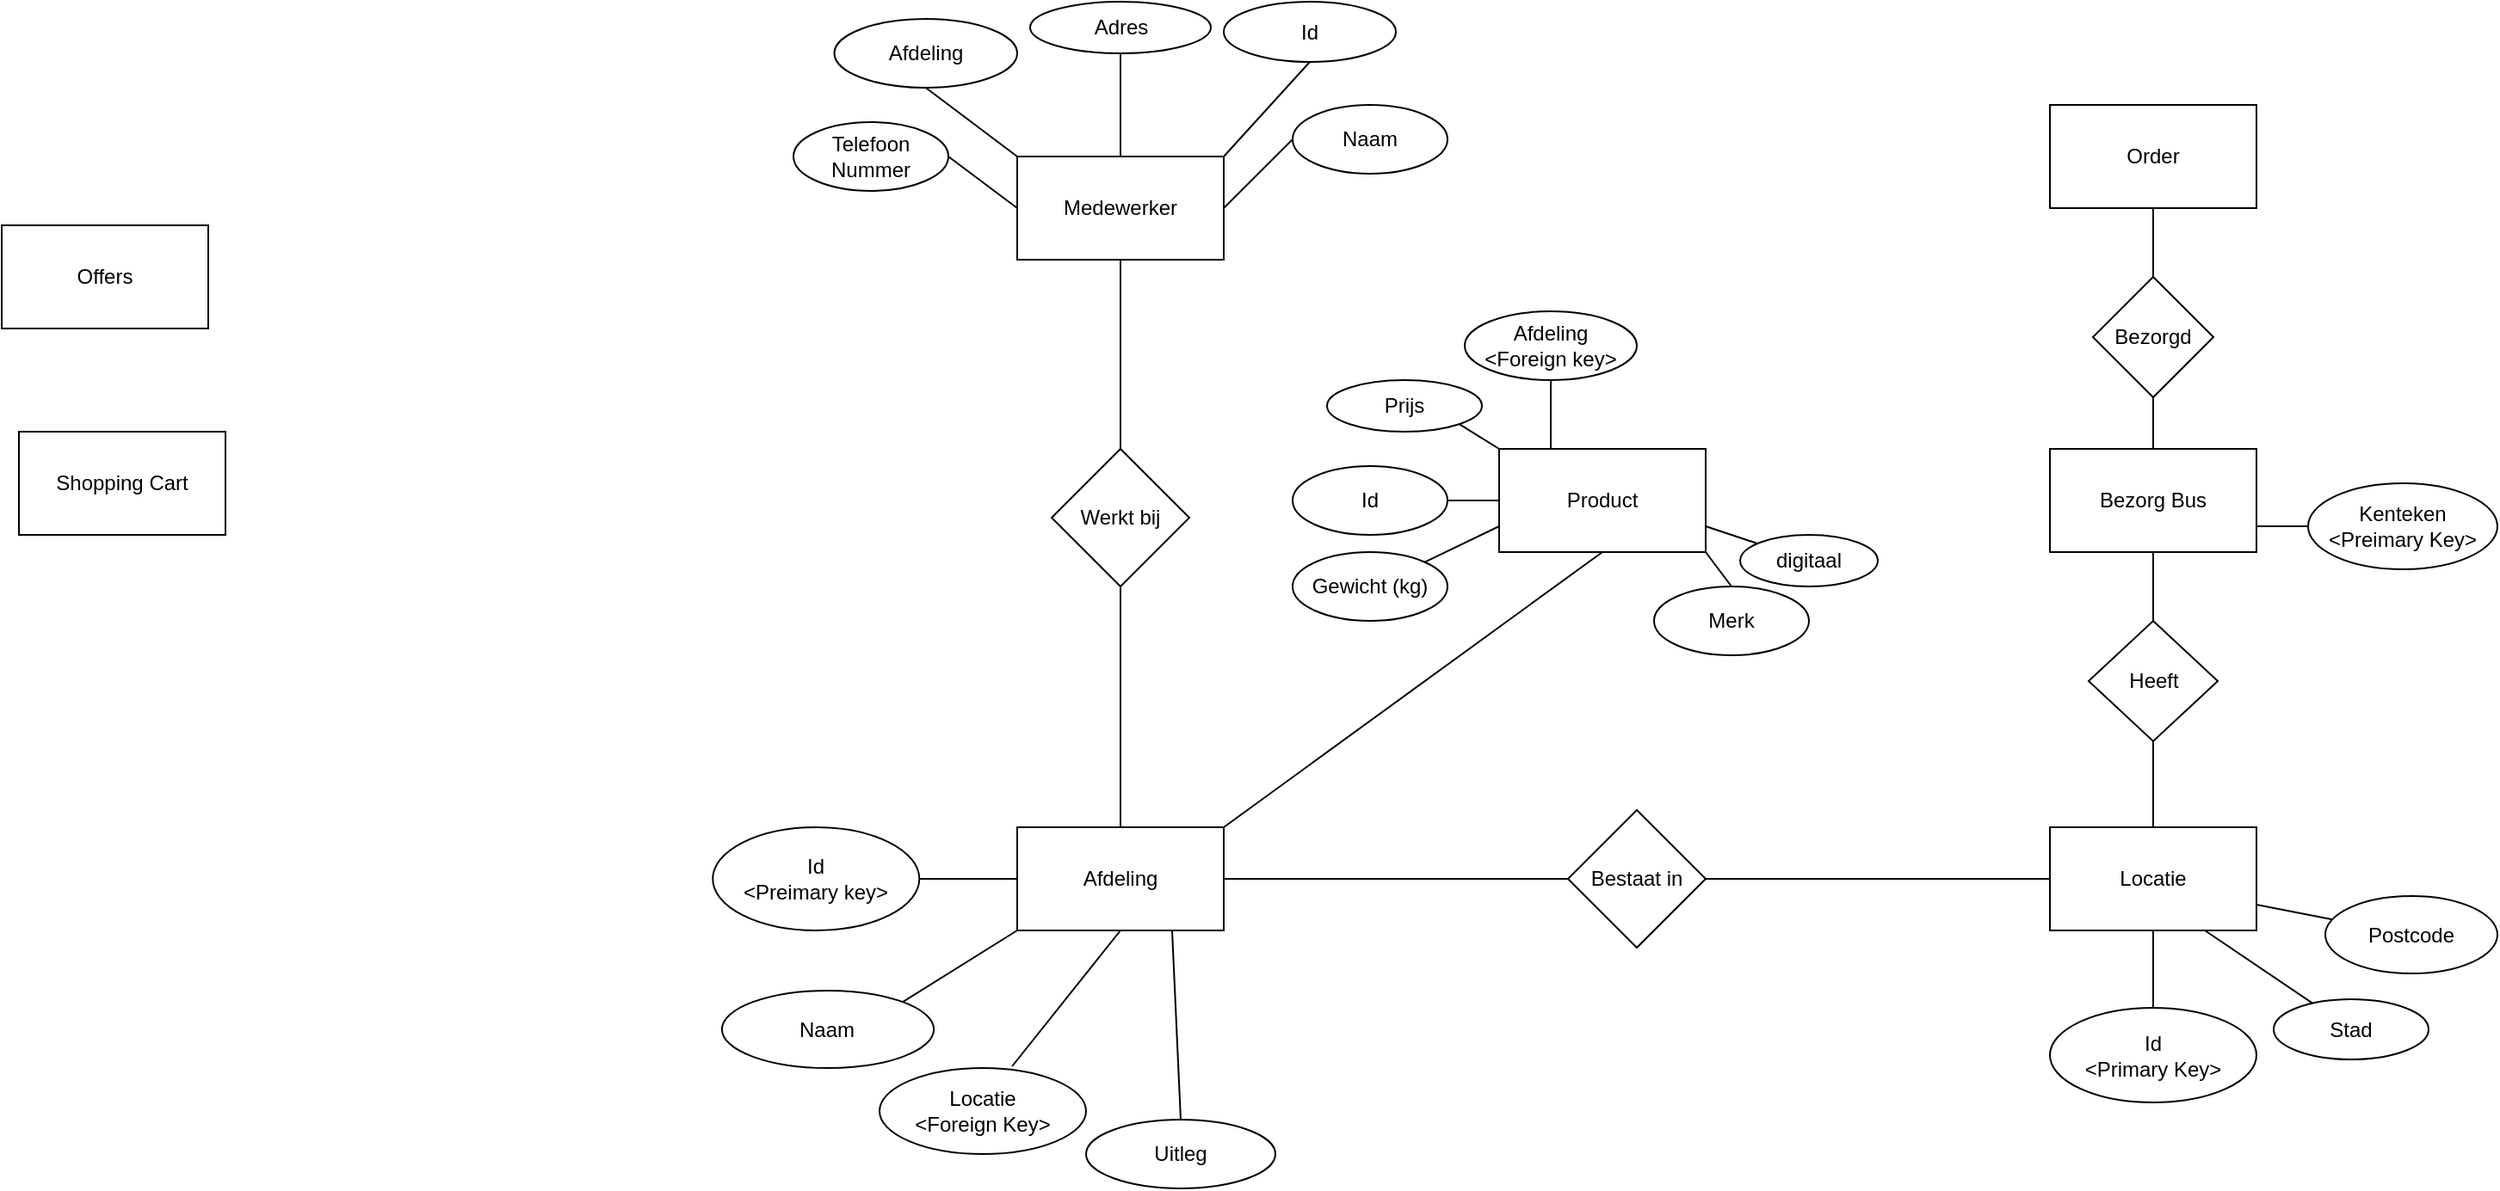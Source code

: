 <mxfile version="15.5.9" type="github">
  <diagram id="R2lEEEUBdFMjLlhIrx00" name="Page-1">
    <mxGraphModel dx="1426" dy="705" grid="1" gridSize="10" guides="1" tooltips="1" connect="1" arrows="1" fold="1" page="1" pageScale="1" pageWidth="850" pageHeight="1100" math="0" shadow="0" extFonts="Permanent Marker^https://fonts.googleapis.com/css?family=Permanent+Marker">
      <root>
        <mxCell id="0" />
        <mxCell id="1" parent="0" />
        <mxCell id="D_9kCcDNiqpMiPCQ59RG-1" value="Product" style="rounded=0;whiteSpace=wrap;html=1;" parent="1" vertex="1">
          <mxGeometry x="1070" y="260" width="120" height="60" as="geometry" />
        </mxCell>
        <mxCell id="D_9kCcDNiqpMiPCQ59RG-2" value="Bezorg Bus" style="rounded=0;whiteSpace=wrap;html=1;" parent="1" vertex="1">
          <mxGeometry x="1390" y="260" width="120" height="60" as="geometry" />
        </mxCell>
        <mxCell id="D_9kCcDNiqpMiPCQ59RG-3" value="Offers" style="rounded=0;whiteSpace=wrap;html=1;" parent="1" vertex="1">
          <mxGeometry x="200" y="130" width="120" height="60" as="geometry" />
        </mxCell>
        <mxCell id="D_9kCcDNiqpMiPCQ59RG-7" value="Order" style="rounded=0;whiteSpace=wrap;html=1;" parent="1" vertex="1">
          <mxGeometry x="1390" y="60" width="120" height="60" as="geometry" />
        </mxCell>
        <mxCell id="D_9kCcDNiqpMiPCQ59RG-8" value="Medewerker" style="rounded=0;whiteSpace=wrap;html=1;" parent="1" vertex="1">
          <mxGeometry x="790" y="90" width="120" height="60" as="geometry" />
        </mxCell>
        <mxCell id="D_9kCcDNiqpMiPCQ59RG-9" value="Locatie" style="rounded=0;whiteSpace=wrap;html=1;" parent="1" vertex="1">
          <mxGeometry x="1390" y="480" width="120" height="60" as="geometry" />
        </mxCell>
        <mxCell id="D_9kCcDNiqpMiPCQ59RG-10" value="Afdeling" style="rounded=0;whiteSpace=wrap;html=1;" parent="1" vertex="1">
          <mxGeometry x="790" y="480" width="120" height="60" as="geometry" />
        </mxCell>
        <mxCell id="D_9kCcDNiqpMiPCQ59RG-11" value="Shopping Cart" style="rounded=0;whiteSpace=wrap;html=1;" parent="1" vertex="1">
          <mxGeometry x="210" y="250" width="120" height="60" as="geometry" />
        </mxCell>
        <mxCell id="YaDthRep-Ik-A5Df_dVy-1" value="Naam" style="ellipse;whiteSpace=wrap;html=1;rounded=0;" vertex="1" parent="1">
          <mxGeometry x="950" y="60" width="90" height="40" as="geometry" />
        </mxCell>
        <mxCell id="YaDthRep-Ik-A5Df_dVy-3" value="Adres" style="ellipse;whiteSpace=wrap;html=1;rounded=0;" vertex="1" parent="1">
          <mxGeometry x="797.5" width="105" height="30" as="geometry" />
        </mxCell>
        <mxCell id="YaDthRep-Ik-A5Df_dVy-5" value="Telefoon Nummer" style="ellipse;whiteSpace=wrap;html=1;rounded=0;" vertex="1" parent="1">
          <mxGeometry x="660" y="70" width="90" height="40" as="geometry" />
        </mxCell>
        <mxCell id="YaDthRep-Ik-A5Df_dVy-8" value="Werkt bij" style="rhombus;whiteSpace=wrap;html=1;rounded=0;" vertex="1" parent="1">
          <mxGeometry x="810" y="260" width="80" height="80" as="geometry" />
        </mxCell>
        <mxCell id="YaDthRep-Ik-A5Df_dVy-12" value="Id" style="ellipse;whiteSpace=wrap;html=1;" vertex="1" parent="1">
          <mxGeometry x="910" width="100" height="35" as="geometry" />
        </mxCell>
        <mxCell id="YaDthRep-Ik-A5Df_dVy-13" value="Uitleg" style="ellipse;whiteSpace=wrap;html=1;rounded=0;" vertex="1" parent="1">
          <mxGeometry x="830" y="650" width="110" height="40" as="geometry" />
        </mxCell>
        <mxCell id="YaDthRep-Ik-A5Df_dVy-18" value="Naam" style="ellipse;whiteSpace=wrap;html=1;rounded=0;" vertex="1" parent="1">
          <mxGeometry x="618.45" y="575" width="123.12" height="45" as="geometry" />
        </mxCell>
        <mxCell id="YaDthRep-Ik-A5Df_dVy-20" value="Id&lt;br&gt;&amp;lt;Preimary key&amp;gt;" style="ellipse;whiteSpace=wrap;html=1;rounded=0;" vertex="1" parent="1">
          <mxGeometry x="613.13" y="480" width="120" height="60" as="geometry" />
        </mxCell>
        <mxCell id="YaDthRep-Ik-A5Df_dVy-23" value="Locatie&lt;br&gt;&amp;lt;Foreign Key&amp;gt;" style="ellipse;whiteSpace=wrap;html=1;" vertex="1" parent="1">
          <mxGeometry x="710" y="620" width="120" height="50" as="geometry" />
        </mxCell>
        <mxCell id="YaDthRep-Ik-A5Df_dVy-24" value="" style="endArrow=none;html=1;rounded=0;entryX=0.5;entryY=1;entryDx=0;entryDy=0;exitX=0.5;exitY=0;exitDx=0;exitDy=0;" edge="1" parent="1" source="YaDthRep-Ik-A5Df_dVy-8" target="D_9kCcDNiqpMiPCQ59RG-8">
          <mxGeometry width="50" height="50" relative="1" as="geometry">
            <mxPoint x="810" y="360" as="sourcePoint" />
            <mxPoint x="850" y="280" as="targetPoint" />
          </mxGeometry>
        </mxCell>
        <mxCell id="YaDthRep-Ik-A5Df_dVy-27" value="Afdeling" style="ellipse;whiteSpace=wrap;html=1;" vertex="1" parent="1">
          <mxGeometry x="683.75" y="10" width="106.25" height="40" as="geometry" />
        </mxCell>
        <mxCell id="YaDthRep-Ik-A5Df_dVy-28" value="" style="endArrow=none;html=1;rounded=0;entryX=0.5;entryY=1;entryDx=0;entryDy=0;exitX=0;exitY=0;exitDx=0;exitDy=0;" edge="1" parent="1" source="D_9kCcDNiqpMiPCQ59RG-8" target="YaDthRep-Ik-A5Df_dVy-27">
          <mxGeometry width="50" height="50" relative="1" as="geometry">
            <mxPoint x="580" y="260" as="sourcePoint" />
            <mxPoint x="630" y="210" as="targetPoint" />
          </mxGeometry>
        </mxCell>
        <mxCell id="YaDthRep-Ik-A5Df_dVy-29" value="" style="endArrow=none;html=1;rounded=0;entryX=1;entryY=0.5;entryDx=0;entryDy=0;exitX=0;exitY=0.5;exitDx=0;exitDy=0;" edge="1" parent="1" source="D_9kCcDNiqpMiPCQ59RG-8" target="YaDthRep-Ik-A5Df_dVy-5">
          <mxGeometry width="50" height="50" relative="1" as="geometry">
            <mxPoint x="800" y="100" as="sourcePoint" />
            <mxPoint x="690.005" y="45" as="targetPoint" />
          </mxGeometry>
        </mxCell>
        <mxCell id="YaDthRep-Ik-A5Df_dVy-30" value="" style="endArrow=none;html=1;rounded=0;entryX=1;entryY=0.5;entryDx=0;entryDy=0;exitX=0;exitY=0.5;exitDx=0;exitDy=0;" edge="1" parent="1" source="YaDthRep-Ik-A5Df_dVy-1" target="D_9kCcDNiqpMiPCQ59RG-8">
          <mxGeometry width="50" height="50" relative="1" as="geometry">
            <mxPoint x="1019.99" y="175" as="sourcePoint" />
            <mxPoint x="909.995" y="120" as="targetPoint" />
          </mxGeometry>
        </mxCell>
        <mxCell id="YaDthRep-Ik-A5Df_dVy-31" value="" style="endArrow=none;html=1;rounded=0;entryX=1;entryY=0;entryDx=0;entryDy=0;exitX=0.5;exitY=1;exitDx=0;exitDy=0;" edge="1" parent="1" source="YaDthRep-Ik-A5Df_dVy-12" target="D_9kCcDNiqpMiPCQ59RG-8">
          <mxGeometry width="50" height="50" relative="1" as="geometry">
            <mxPoint x="820" y="120" as="sourcePoint" />
            <mxPoint x="710.005" y="65" as="targetPoint" />
          </mxGeometry>
        </mxCell>
        <mxCell id="YaDthRep-Ik-A5Df_dVy-35" value="" style="endArrow=none;html=1;rounded=0;entryX=0.5;entryY=1;entryDx=0;entryDy=0;exitX=0.5;exitY=0;exitDx=0;exitDy=0;" edge="1" parent="1" source="D_9kCcDNiqpMiPCQ59RG-8" target="YaDthRep-Ik-A5Df_dVy-3">
          <mxGeometry width="50" height="50" relative="1" as="geometry">
            <mxPoint x="830" y="130" as="sourcePoint" />
            <mxPoint x="720.005" y="75" as="targetPoint" />
          </mxGeometry>
        </mxCell>
        <mxCell id="YaDthRep-Ik-A5Df_dVy-36" value="" style="endArrow=none;html=1;rounded=0;entryX=0.5;entryY=1;entryDx=0;entryDy=0;exitX=0.5;exitY=0;exitDx=0;exitDy=0;" edge="1" parent="1" source="D_9kCcDNiqpMiPCQ59RG-10" target="YaDthRep-Ik-A5Df_dVy-8">
          <mxGeometry width="50" height="50" relative="1" as="geometry">
            <mxPoint x="860" y="350" as="sourcePoint" />
            <mxPoint x="860" y="290" as="targetPoint" />
          </mxGeometry>
        </mxCell>
        <mxCell id="YaDthRep-Ik-A5Df_dVy-37" value="" style="endArrow=none;html=1;rounded=0;entryX=0.5;entryY=0;entryDx=0;entryDy=0;exitX=0.75;exitY=1;exitDx=0;exitDy=0;" edge="1" parent="1" source="D_9kCcDNiqpMiPCQ59RG-10" target="YaDthRep-Ik-A5Df_dVy-13">
          <mxGeometry width="50" height="50" relative="1" as="geometry">
            <mxPoint x="870" y="360" as="sourcePoint" />
            <mxPoint x="870" y="300" as="targetPoint" />
          </mxGeometry>
        </mxCell>
        <mxCell id="YaDthRep-Ik-A5Df_dVy-38" value="" style="endArrow=none;html=1;rounded=0;entryX=0.5;entryY=1;entryDx=0;entryDy=0;exitX=0.642;exitY=-0.02;exitDx=0;exitDy=0;exitPerimeter=0;" edge="1" parent="1" source="YaDthRep-Ik-A5Df_dVy-23" target="D_9kCcDNiqpMiPCQ59RG-10">
          <mxGeometry width="50" height="50" relative="1" as="geometry">
            <mxPoint x="880" y="370" as="sourcePoint" />
            <mxPoint x="880" y="310" as="targetPoint" />
          </mxGeometry>
        </mxCell>
        <mxCell id="YaDthRep-Ik-A5Df_dVy-39" value="" style="endArrow=none;html=1;rounded=0;entryX=0;entryY=1;entryDx=0;entryDy=0;exitX=1;exitY=0;exitDx=0;exitDy=0;" edge="1" parent="1" source="YaDthRep-Ik-A5Df_dVy-18" target="D_9kCcDNiqpMiPCQ59RG-10">
          <mxGeometry width="50" height="50" relative="1" as="geometry">
            <mxPoint x="890" y="380" as="sourcePoint" />
            <mxPoint x="890" y="320" as="targetPoint" />
          </mxGeometry>
        </mxCell>
        <mxCell id="YaDthRep-Ik-A5Df_dVy-40" value="" style="endArrow=none;html=1;rounded=0;entryX=1;entryY=0.5;entryDx=0;entryDy=0;exitX=0;exitY=0.5;exitDx=0;exitDy=0;" edge="1" parent="1" source="D_9kCcDNiqpMiPCQ59RG-10" target="YaDthRep-Ik-A5Df_dVy-20">
          <mxGeometry width="50" height="50" relative="1" as="geometry">
            <mxPoint x="900" y="390" as="sourcePoint" />
            <mxPoint x="900" y="330" as="targetPoint" />
          </mxGeometry>
        </mxCell>
        <mxCell id="YaDthRep-Ik-A5Df_dVy-41" value="Id&lt;br&gt;&amp;lt;Primary Key&amp;gt;" style="ellipse;whiteSpace=wrap;html=1;rounded=0;" vertex="1" parent="1">
          <mxGeometry x="1390" y="585" width="120" height="55" as="geometry" />
        </mxCell>
        <mxCell id="YaDthRep-Ik-A5Df_dVy-43" value="" style="endArrow=none;html=1;rounded=0;exitX=1;exitY=0.5;exitDx=0;exitDy=0;startArrow=none;" edge="1" parent="1" source="YaDthRep-Ik-A5Df_dVy-44">
          <mxGeometry width="50" height="50" relative="1" as="geometry">
            <mxPoint x="1180" y="420" as="sourcePoint" />
            <mxPoint x="1170" y="510" as="targetPoint" />
          </mxGeometry>
        </mxCell>
        <mxCell id="YaDthRep-Ik-A5Df_dVy-45" value="" style="endArrow=none;html=1;rounded=0;entryX=0;entryY=0.5;entryDx=0;entryDy=0;exitX=1;exitY=0.5;exitDx=0;exitDy=0;" edge="1" parent="1" source="YaDthRep-Ik-A5Df_dVy-44" target="D_9kCcDNiqpMiPCQ59RG-9">
          <mxGeometry width="50" height="50" relative="1" as="geometry">
            <mxPoint x="1180" y="420" as="sourcePoint" />
            <mxPoint x="1230" y="370" as="targetPoint" />
          </mxGeometry>
        </mxCell>
        <mxCell id="YaDthRep-Ik-A5Df_dVy-44" value="Bestaat in" style="rhombus;whiteSpace=wrap;html=1;" vertex="1" parent="1">
          <mxGeometry x="1110" y="470" width="80" height="80" as="geometry" />
        </mxCell>
        <mxCell id="YaDthRep-Ik-A5Df_dVy-46" value="" style="endArrow=none;html=1;rounded=0;exitX=1;exitY=0.5;exitDx=0;exitDy=0;" edge="1" parent="1" source="D_9kCcDNiqpMiPCQ59RG-10" target="YaDthRep-Ik-A5Df_dVy-44">
          <mxGeometry width="50" height="50" relative="1" as="geometry">
            <mxPoint x="910" y="510" as="sourcePoint" />
            <mxPoint x="990" y="510" as="targetPoint" />
          </mxGeometry>
        </mxCell>
        <mxCell id="YaDthRep-Ik-A5Df_dVy-48" value="" style="endArrow=none;html=1;rounded=0;exitX=1;exitY=0.5;exitDx=0;exitDy=0;startArrow=none;entryX=1;entryY=0.5;entryDx=0;entryDy=0;" edge="1" parent="1" source="YaDthRep-Ik-A5Df_dVy-50" target="YaDthRep-Ik-A5Df_dVy-50">
          <mxGeometry width="50" height="50" relative="1" as="geometry">
            <mxPoint x="1360" y="310" as="sourcePoint" />
            <mxPoint x="1370" y="400" as="targetPoint" />
          </mxGeometry>
        </mxCell>
        <mxCell id="YaDthRep-Ik-A5Df_dVy-49" value="" style="endArrow=none;html=1;rounded=0;entryX=0.5;entryY=1;entryDx=0;entryDy=0;exitX=0.5;exitY=0;exitDx=0;exitDy=0;" edge="1" parent="1" source="YaDthRep-Ik-A5Df_dVy-50" target="D_9kCcDNiqpMiPCQ59RG-2">
          <mxGeometry width="50" height="50" relative="1" as="geometry">
            <mxPoint x="1360" y="310" as="sourcePoint" />
            <mxPoint x="1450" y="400" as="targetPoint" />
          </mxGeometry>
        </mxCell>
        <mxCell id="YaDthRep-Ik-A5Df_dVy-50" value="Heeft" style="rhombus;whiteSpace=wrap;html=1;" vertex="1" parent="1">
          <mxGeometry x="1412.5" y="360" width="75" height="70" as="geometry" />
        </mxCell>
        <mxCell id="YaDthRep-Ik-A5Df_dVy-51" value="" style="endArrow=none;html=1;rounded=0;exitX=0.5;exitY=0;exitDx=0;exitDy=0;entryX=0.5;entryY=1;entryDx=0;entryDy=0;" edge="1" parent="1" target="YaDthRep-Ik-A5Df_dVy-50" source="D_9kCcDNiqpMiPCQ59RG-9">
          <mxGeometry width="50" height="50" relative="1" as="geometry">
            <mxPoint x="1270" y="400" as="sourcePoint" />
            <mxPoint x="1350" y="400" as="targetPoint" />
          </mxGeometry>
        </mxCell>
        <mxCell id="YaDthRep-Ik-A5Df_dVy-52" value="" style="endArrow=none;html=1;rounded=0;entryX=0.5;entryY=0;entryDx=0;entryDy=0;exitX=0.5;exitY=1;exitDx=0;exitDy=0;" edge="1" parent="1" source="D_9kCcDNiqpMiPCQ59RG-9" target="YaDthRep-Ik-A5Df_dVy-41">
          <mxGeometry width="50" height="50" relative="1" as="geometry">
            <mxPoint x="1455" y="530" as="sourcePoint" />
            <mxPoint x="1460" y="630" as="targetPoint" />
          </mxGeometry>
        </mxCell>
        <mxCell id="YaDthRep-Ik-A5Df_dVy-53" value="" style="endArrow=none;html=1;rounded=0;exitX=0.75;exitY=1;exitDx=0;exitDy=0;" edge="1" parent="1" source="D_9kCcDNiqpMiPCQ59RG-9" target="YaDthRep-Ik-A5Df_dVy-54">
          <mxGeometry width="50" height="50" relative="1" as="geometry">
            <mxPoint x="1080" y="560" as="sourcePoint" />
            <mxPoint x="1550" y="590" as="targetPoint" />
          </mxGeometry>
        </mxCell>
        <mxCell id="YaDthRep-Ik-A5Df_dVy-54" value="Stad" style="ellipse;whiteSpace=wrap;html=1;" vertex="1" parent="1">
          <mxGeometry x="1520" y="580" width="90" height="35" as="geometry" />
        </mxCell>
        <mxCell id="YaDthRep-Ik-A5Df_dVy-55" value="" style="endArrow=none;html=1;rounded=0;exitX=1;exitY=0.75;exitDx=0;exitDy=0;" edge="1" parent="1" source="D_9kCcDNiqpMiPCQ59RG-9" target="YaDthRep-Ik-A5Df_dVy-56">
          <mxGeometry width="50" height="50" relative="1" as="geometry">
            <mxPoint x="1090" y="570" as="sourcePoint" />
            <mxPoint x="1570" y="530" as="targetPoint" />
          </mxGeometry>
        </mxCell>
        <mxCell id="YaDthRep-Ik-A5Df_dVy-56" value="Postcode" style="ellipse;whiteSpace=wrap;html=1;" vertex="1" parent="1">
          <mxGeometry x="1550" y="520" width="100" height="45" as="geometry" />
        </mxCell>
        <mxCell id="YaDthRep-Ik-A5Df_dVy-57" value="Id" style="ellipse;whiteSpace=wrap;html=1;rounded=0;" vertex="1" parent="1">
          <mxGeometry x="950" y="270" width="90" height="40" as="geometry" />
        </mxCell>
        <mxCell id="YaDthRep-Ik-A5Df_dVy-59" value="" style="endArrow=none;html=1;rounded=0;exitX=1;exitY=0.5;exitDx=0;exitDy=0;entryX=0;entryY=0.5;entryDx=0;entryDy=0;" edge="1" parent="1" source="YaDthRep-Ik-A5Df_dVy-57" target="D_9kCcDNiqpMiPCQ59RG-1">
          <mxGeometry width="50" height="50" relative="1" as="geometry">
            <mxPoint x="1180" y="370" as="sourcePoint" />
            <mxPoint x="1230" y="320" as="targetPoint" />
          </mxGeometry>
        </mxCell>
        <mxCell id="YaDthRep-Ik-A5Df_dVy-60" value="Prijs" style="ellipse;whiteSpace=wrap;html=1;rounded=0;" vertex="1" parent="1">
          <mxGeometry x="970" y="220" width="90" height="30" as="geometry" />
        </mxCell>
        <mxCell id="YaDthRep-Ik-A5Df_dVy-62" value="" style="endArrow=none;html=1;rounded=0;entryX=1;entryY=1;entryDx=0;entryDy=0;exitX=0;exitY=0;exitDx=0;exitDy=0;" edge="1" parent="1" source="D_9kCcDNiqpMiPCQ59RG-1" target="YaDthRep-Ik-A5Df_dVy-60">
          <mxGeometry width="50" height="50" relative="1" as="geometry">
            <mxPoint x="1180" y="340" as="sourcePoint" />
            <mxPoint x="1230" y="290" as="targetPoint" />
          </mxGeometry>
        </mxCell>
        <mxCell id="YaDthRep-Ik-A5Df_dVy-64" value="" style="endArrow=none;html=1;rounded=0;entryX=0.25;entryY=0;entryDx=0;entryDy=0;exitX=0.5;exitY=1;exitDx=0;exitDy=0;" edge="1" parent="1" source="YaDthRep-Ik-A5Df_dVy-65" target="D_9kCcDNiqpMiPCQ59RG-1">
          <mxGeometry width="50" height="50" relative="1" as="geometry">
            <mxPoint x="1100" y="230" as="sourcePoint" />
            <mxPoint x="1240" y="300" as="targetPoint" />
          </mxGeometry>
        </mxCell>
        <mxCell id="YaDthRep-Ik-A5Df_dVy-65" value="Afdeling&lt;br&gt;&amp;lt;Foreign key&amp;gt;" style="ellipse;whiteSpace=wrap;html=1;" vertex="1" parent="1">
          <mxGeometry x="1050" y="180" width="100" height="40" as="geometry" />
        </mxCell>
        <mxCell id="YaDthRep-Ik-A5Df_dVy-68" value="" style="endArrow=none;html=1;rounded=0;entryX=0;entryY=0.75;entryDx=0;entryDy=0;exitX=1;exitY=0;exitDx=0;exitDy=0;" edge="1" parent="1" source="YaDthRep-Ik-A5Df_dVy-69" target="D_9kCcDNiqpMiPCQ59RG-1">
          <mxGeometry width="50" height="50" relative="1" as="geometry">
            <mxPoint x="1020" y="330" as="sourcePoint" />
            <mxPoint x="1230" y="290" as="targetPoint" />
          </mxGeometry>
        </mxCell>
        <mxCell id="YaDthRep-Ik-A5Df_dVy-69" value="Gewicht (kg)" style="ellipse;whiteSpace=wrap;html=1;" vertex="1" parent="1">
          <mxGeometry x="950" y="320" width="90" height="40" as="geometry" />
        </mxCell>
        <mxCell id="YaDthRep-Ik-A5Df_dVy-70" value="" style="endArrow=none;html=1;rounded=0;exitX=1;exitY=0;exitDx=0;exitDy=0;entryX=0.5;entryY=1;entryDx=0;entryDy=0;" edge="1" parent="1" source="D_9kCcDNiqpMiPCQ59RG-10" target="D_9kCcDNiqpMiPCQ59RG-1">
          <mxGeometry width="50" height="50" relative="1" as="geometry">
            <mxPoint x="1210" y="360" as="sourcePoint" />
            <mxPoint x="1260" y="310" as="targetPoint" />
          </mxGeometry>
        </mxCell>
        <mxCell id="YaDthRep-Ik-A5Df_dVy-71" value="" style="endArrow=none;html=1;rounded=0;entryX=1;entryY=1;entryDx=0;entryDy=0;exitX=0.5;exitY=0;exitDx=0;exitDy=0;" edge="1" parent="1" source="YaDthRep-Ik-A5Df_dVy-72" target="D_9kCcDNiqpMiPCQ59RG-1">
          <mxGeometry width="50" height="50" relative="1" as="geometry">
            <mxPoint x="1210" y="360" as="sourcePoint" />
            <mxPoint x="1260" y="310" as="targetPoint" />
          </mxGeometry>
        </mxCell>
        <mxCell id="YaDthRep-Ik-A5Df_dVy-72" value="Merk" style="ellipse;whiteSpace=wrap;html=1;" vertex="1" parent="1">
          <mxGeometry x="1160" y="340" width="90" height="40" as="geometry" />
        </mxCell>
        <mxCell id="YaDthRep-Ik-A5Df_dVy-73" value="" style="endArrow=none;html=1;rounded=0;exitX=1;exitY=0.75;exitDx=0;exitDy=0;" edge="1" parent="1" source="D_9kCcDNiqpMiPCQ59RG-1" target="YaDthRep-Ik-A5Df_dVy-74">
          <mxGeometry width="50" height="50" relative="1" as="geometry">
            <mxPoint x="1210" y="370" as="sourcePoint" />
            <mxPoint x="1230" y="310" as="targetPoint" />
          </mxGeometry>
        </mxCell>
        <mxCell id="YaDthRep-Ik-A5Df_dVy-74" value="digitaal" style="ellipse;whiteSpace=wrap;html=1;" vertex="1" parent="1">
          <mxGeometry x="1210" y="310" width="80" height="30" as="geometry" />
        </mxCell>
        <mxCell id="YaDthRep-Ik-A5Df_dVy-75" value="" style="endArrow=none;html=1;rounded=0;entryX=1;entryY=0.75;entryDx=0;entryDy=0;exitX=0;exitY=0.5;exitDx=0;exitDy=0;" edge="1" parent="1" source="YaDthRep-Ik-A5Df_dVy-76" target="D_9kCcDNiqpMiPCQ59RG-2">
          <mxGeometry width="50" height="50" relative="1" as="geometry">
            <mxPoint x="1550" y="320" as="sourcePoint" />
            <mxPoint x="1260" y="320" as="targetPoint" />
          </mxGeometry>
        </mxCell>
        <mxCell id="YaDthRep-Ik-A5Df_dVy-76" value="Kenteken&lt;br&gt;&amp;lt;Preimary Key&amp;gt;" style="ellipse;whiteSpace=wrap;html=1;" vertex="1" parent="1">
          <mxGeometry x="1540" y="280" width="110" height="50" as="geometry" />
        </mxCell>
        <mxCell id="YaDthRep-Ik-A5Df_dVy-78" value="" style="endArrow=none;html=1;rounded=0;exitX=0.5;exitY=0;exitDx=0;exitDy=0;" edge="1" parent="1" source="D_9kCcDNiqpMiPCQ59RG-2" target="YaDthRep-Ik-A5Df_dVy-79">
          <mxGeometry width="50" height="50" relative="1" as="geometry">
            <mxPoint x="1420" y="260" as="sourcePoint" />
            <mxPoint x="1450" y="200" as="targetPoint" />
          </mxGeometry>
        </mxCell>
        <mxCell id="YaDthRep-Ik-A5Df_dVy-79" value="Bezorgd" style="rhombus;whiteSpace=wrap;html=1;" vertex="1" parent="1">
          <mxGeometry x="1415" y="160" width="70" height="70" as="geometry" />
        </mxCell>
        <mxCell id="YaDthRep-Ik-A5Df_dVy-80" value="" style="endArrow=none;html=1;rounded=0;entryX=0.5;entryY=1;entryDx=0;entryDy=0;exitX=0.5;exitY=0;exitDx=0;exitDy=0;" edge="1" parent="1" source="YaDthRep-Ik-A5Df_dVy-79" target="D_9kCcDNiqpMiPCQ59RG-7">
          <mxGeometry width="50" height="50" relative="1" as="geometry">
            <mxPoint x="1450" y="160" as="sourcePoint" />
            <mxPoint x="1460" y="240" as="targetPoint" />
          </mxGeometry>
        </mxCell>
      </root>
    </mxGraphModel>
  </diagram>
</mxfile>
